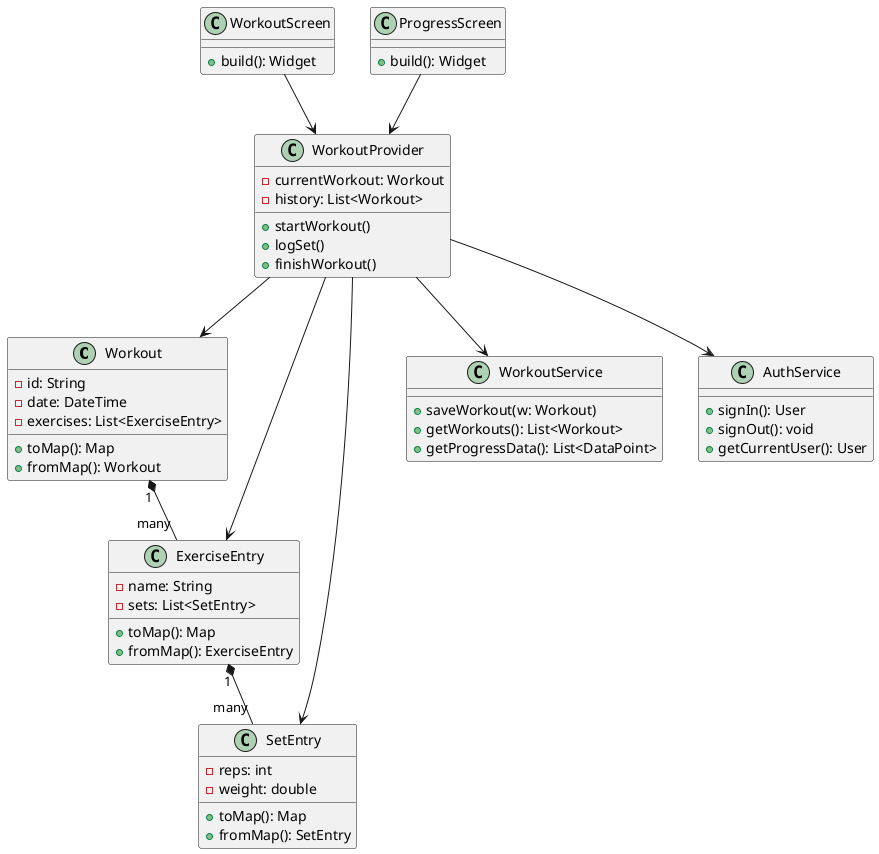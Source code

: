 
@startuml

class Workout {
  - id: String
  - date: DateTime
  - exercises: List<ExerciseEntry>
  + toMap(): Map
  + fromMap(): Workout
}

class ExerciseEntry {
  - name: String
  - sets: List<SetEntry>
  + toMap(): Map
  + fromMap(): ExerciseEntry
}

class SetEntry {
  - reps: int
  - weight: double
  + toMap(): Map
  + fromMap(): SetEntry
}

class WorkoutService {
  + saveWorkout(w: Workout)
  + getWorkouts(): List<Workout>
  + getProgressData(): List<DataPoint>
}

class AuthService {
  + signIn(): User
  + signOut(): void
  + getCurrentUser(): User
}

class WorkoutProvider {
  - currentWorkout: Workout
  - history: List<Workout>
  + startWorkout()
  + logSet()
  + finishWorkout()
}

class WorkoutScreen {
  + build(): Widget
}

class ProgressScreen {
  + build(): Widget
}

Workout "1" *-- "many" ExerciseEntry
ExerciseEntry "1" *-- "many" SetEntry
WorkoutProvider --> Workout
WorkoutProvider --> WorkoutService
WorkoutProvider --> ExerciseEntry
WorkoutProvider --> SetEntry
WorkoutScreen --> WorkoutProvider
ProgressScreen --> WorkoutProvider
WorkoutProvider --> AuthService

@enduml
